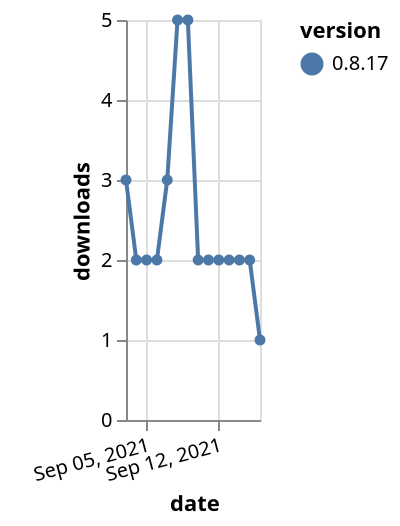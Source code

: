 {"$schema": "https://vega.github.io/schema/vega-lite/v5.json", "description": "A simple bar chart with embedded data.", "data": {"values": [{"date": "2021-09-03", "total": 2348, "delta": 3, "version": "0.8.17"}, {"date": "2021-09-04", "total": 2350, "delta": 2, "version": "0.8.17"}, {"date": "2021-09-05", "total": 2352, "delta": 2, "version": "0.8.17"}, {"date": "2021-09-06", "total": 2354, "delta": 2, "version": "0.8.17"}, {"date": "2021-09-07", "total": 2357, "delta": 3, "version": "0.8.17"}, {"date": "2021-09-08", "total": 2362, "delta": 5, "version": "0.8.17"}, {"date": "2021-09-09", "total": 2367, "delta": 5, "version": "0.8.17"}, {"date": "2021-09-10", "total": 2369, "delta": 2, "version": "0.8.17"}, {"date": "2021-09-11", "total": 2371, "delta": 2, "version": "0.8.17"}, {"date": "2021-09-12", "total": 2373, "delta": 2, "version": "0.8.17"}, {"date": "2021-09-13", "total": 2375, "delta": 2, "version": "0.8.17"}, {"date": "2021-09-14", "total": 2377, "delta": 2, "version": "0.8.17"}, {"date": "2021-09-15", "total": 2379, "delta": 2, "version": "0.8.17"}, {"date": "2021-09-16", "total": 2380, "delta": 1, "version": "0.8.17"}]}, "width": "container", "mark": {"type": "line", "point": {"filled": true}}, "encoding": {"x": {"field": "date", "type": "temporal", "timeUnit": "yearmonthdate", "title": "date", "axis": {"labelAngle": -15}}, "y": {"field": "delta", "type": "quantitative", "title": "downloads"}, "color": {"field": "version", "type": "nominal"}, "tooltip": {"field": "delta"}}}